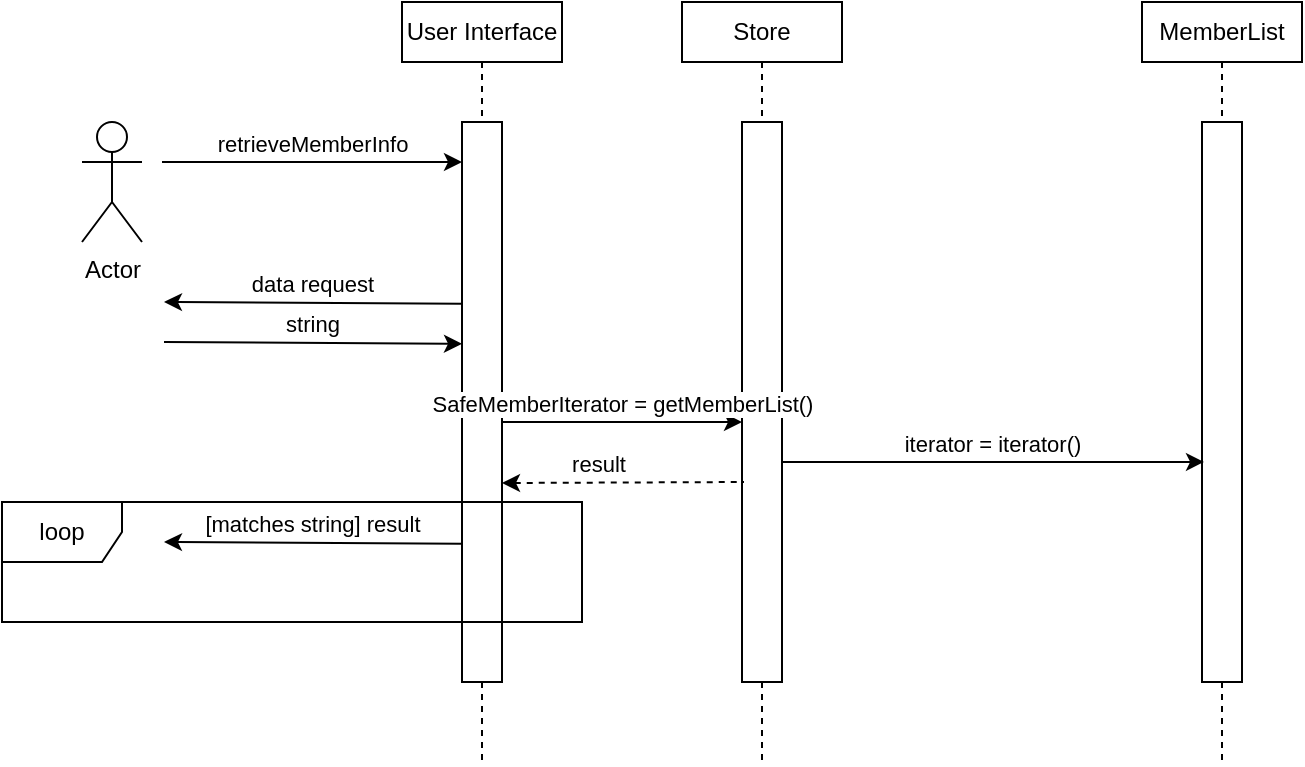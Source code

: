 <mxfile version="14.5.1" type="device"><diagram id="0di0lFyNLbhq4wlqugim" name="Page-1"><mxGraphModel dx="1264" dy="592" grid="1" gridSize="10" guides="1" tooltips="1" connect="1" arrows="1" fold="1" page="1" pageScale="1" pageWidth="850" pageHeight="1100" math="0" shadow="0"><root><mxCell id="0"/><mxCell id="1" parent="0"/><mxCell id="Az7VefVuqN5rcJI2EuHU-1" value="Actor" style="shape=umlActor;verticalLabelPosition=bottom;verticalAlign=top;html=1;outlineConnect=0;" parent="1" vertex="1"><mxGeometry x="60" y="80" width="30" height="60" as="geometry"/></mxCell><mxCell id="Az7VefVuqN5rcJI2EuHU-21" style="edgeStyle=orthogonalEdgeStyle;rounded=0;orthogonalLoop=1;jettySize=auto;html=1;exitX=0.5;exitY=1;exitDx=0;exitDy=0;entryX=0.5;entryY=0;entryDx=0;entryDy=0;startArrow=none;startFill=0;endArrow=none;endFill=0;dashed=1;" parent="1" source="Az7VefVuqN5rcJI2EuHU-2" target="Az7VefVuqN5rcJI2EuHU-15" edge="1"><mxGeometry relative="1" as="geometry"/></mxCell><mxCell id="Az7VefVuqN5rcJI2EuHU-2" value="User Interface" style="rounded=0;whiteSpace=wrap;html=1;" parent="1" vertex="1"><mxGeometry x="220" y="20" width="80" height="30" as="geometry"/></mxCell><mxCell id="Az7VefVuqN5rcJI2EuHU-13" value="retrieveMemberInfo" style="endArrow=classic;html=1;verticalAlign=bottom;" parent="1" edge="1"><mxGeometry relative="1" as="geometry"><mxPoint x="100" y="100" as="sourcePoint"/><mxPoint x="250" y="100" as="targetPoint"/><Array as="points"/></mxGeometry></mxCell><mxCell id="Az7VefVuqN5rcJI2EuHU-36" style="edgeStyle=orthogonalEdgeStyle;rounded=0;orthogonalLoop=1;jettySize=auto;html=1;exitX=0.5;exitY=1;exitDx=0;exitDy=0;dashed=1;startArrow=none;startFill=0;endArrow=none;endFill=0;" parent="1" source="Az7VefVuqN5rcJI2EuHU-15" edge="1"><mxGeometry relative="1" as="geometry"><mxPoint x="260" y="400" as="targetPoint"/></mxGeometry></mxCell><mxCell id="Az7VefVuqN5rcJI2EuHU-15" value="" style="rounded=0;whiteSpace=wrap;html=1;" parent="1" vertex="1"><mxGeometry x="250" y="80" width="20" height="280" as="geometry"/></mxCell><mxCell id="Az7VefVuqN5rcJI2EuHU-16" value="data request" style="endArrow=none;html=1;verticalAlign=bottom;entryX=-0.05;entryY=0.039;entryDx=0;entryDy=0;entryPerimeter=0;startArrow=classic;startFill=1;endFill=0;" parent="1" edge="1"><mxGeometry relative="1" as="geometry"><mxPoint x="101" y="170" as="sourcePoint"/><mxPoint x="250" y="170.92" as="targetPoint"/><Array as="points"/></mxGeometry></mxCell><mxCell id="Az7VefVuqN5rcJI2EuHU-17" value="string" style="endArrow=classic;html=1;verticalAlign=bottom;entryX=-0.05;entryY=0.039;entryDx=0;entryDy=0;entryPerimeter=0;" parent="1" edge="1"><mxGeometry relative="1" as="geometry"><mxPoint x="101" y="190" as="sourcePoint"/><mxPoint x="250" y="190.92" as="targetPoint"/><Array as="points"/></mxGeometry></mxCell><mxCell id="Az7VefVuqN5rcJI2EuHU-24" style="edgeStyle=orthogonalEdgeStyle;rounded=0;orthogonalLoop=1;jettySize=auto;html=1;exitX=0.5;exitY=1;exitDx=0;exitDy=0;entryX=0.5;entryY=0;entryDx=0;entryDy=0;dashed=1;startArrow=none;startFill=0;endArrow=none;endFill=0;" parent="1" source="Az7VefVuqN5rcJI2EuHU-22" target="Az7VefVuqN5rcJI2EuHU-23" edge="1"><mxGeometry relative="1" as="geometry"/></mxCell><mxCell id="Az7VefVuqN5rcJI2EuHU-22" value="Store" style="rounded=0;whiteSpace=wrap;html=1;" parent="1" vertex="1"><mxGeometry x="360" y="20" width="80" height="30" as="geometry"/></mxCell><mxCell id="Az7VefVuqN5rcJI2EuHU-37" style="edgeStyle=orthogonalEdgeStyle;rounded=0;orthogonalLoop=1;jettySize=auto;html=1;exitX=0.5;exitY=1;exitDx=0;exitDy=0;dashed=1;startArrow=none;startFill=0;endArrow=none;endFill=0;" parent="1" source="Az7VefVuqN5rcJI2EuHU-23" edge="1"><mxGeometry relative="1" as="geometry"><mxPoint x="400" y="400" as="targetPoint"/></mxGeometry></mxCell><mxCell id="Az7VefVuqN5rcJI2EuHU-23" value="" style="rounded=0;whiteSpace=wrap;html=1;" parent="1" vertex="1"><mxGeometry x="390" y="80" width="20" height="280" as="geometry"/></mxCell><mxCell id="Az7VefVuqN5rcJI2EuHU-25" value="SafeMemberIterator = getMemberList()" style="endArrow=classic;html=1;verticalAlign=bottom;" parent="1" edge="1"><mxGeometry relative="1" as="geometry"><mxPoint x="270" y="230" as="sourcePoint"/><mxPoint x="390" y="230" as="targetPoint"/><Array as="points"><mxPoint x="340" y="230"/></Array></mxGeometry></mxCell><mxCell id="Az7VefVuqN5rcJI2EuHU-28" style="edgeStyle=orthogonalEdgeStyle;rounded=0;orthogonalLoop=1;jettySize=auto;html=1;exitX=0.5;exitY=1;exitDx=0;exitDy=0;entryX=0.5;entryY=0;entryDx=0;entryDy=0;dashed=1;startArrow=none;startFill=0;endArrow=none;endFill=0;" parent="1" source="Az7VefVuqN5rcJI2EuHU-26" target="Az7VefVuqN5rcJI2EuHU-27" edge="1"><mxGeometry relative="1" as="geometry"/></mxCell><mxCell id="Az7VefVuqN5rcJI2EuHU-26" value="MemberList" style="rounded=0;whiteSpace=wrap;html=1;" parent="1" vertex="1"><mxGeometry x="590" y="20" width="80" height="30" as="geometry"/></mxCell><mxCell id="Az7VefVuqN5rcJI2EuHU-38" style="edgeStyle=orthogonalEdgeStyle;rounded=0;orthogonalLoop=1;jettySize=auto;html=1;exitX=0.5;exitY=1;exitDx=0;exitDy=0;dashed=1;startArrow=none;startFill=0;endArrow=none;endFill=0;" parent="1" source="Az7VefVuqN5rcJI2EuHU-27" edge="1"><mxGeometry relative="1" as="geometry"><mxPoint x="630" y="400" as="targetPoint"/></mxGeometry></mxCell><mxCell id="Az7VefVuqN5rcJI2EuHU-27" value="" style="rounded=0;whiteSpace=wrap;html=1;" parent="1" vertex="1"><mxGeometry x="620" y="80" width="20" height="280" as="geometry"/></mxCell><mxCell id="Az7VefVuqN5rcJI2EuHU-29" value="iterator = iterator()" style="endArrow=classic;html=1;verticalAlign=bottom;entryX=0.05;entryY=0.607;entryDx=0;entryDy=0;entryPerimeter=0;" parent="1" target="Az7VefVuqN5rcJI2EuHU-27" edge="1"><mxGeometry relative="1" as="geometry"><mxPoint x="410" y="250" as="sourcePoint"/><mxPoint x="602" y="250.38" as="targetPoint"/><Array as="points"/></mxGeometry></mxCell><mxCell id="Az7VefVuqN5rcJI2EuHU-30" value="result" style="endArrow=none;html=1;verticalAlign=bottom;startArrow=classic;startFill=1;endFill=0;dashed=1;" parent="1" edge="1"><mxGeometry x="-0.2" relative="1" as="geometry"><mxPoint x="270" y="260.5" as="sourcePoint"/><mxPoint x="391" y="260" as="targetPoint"/><Array as="points"/><mxPoint as="offset"/></mxGeometry></mxCell><mxCell id="Az7VefVuqN5rcJI2EuHU-31" value="[matches string] result" style="endArrow=none;html=1;verticalAlign=bottom;entryX=-0.05;entryY=0.039;entryDx=0;entryDy=0;entryPerimeter=0;startArrow=classic;startFill=1;endFill=0;" parent="1" edge="1"><mxGeometry relative="1" as="geometry"><mxPoint x="101" y="290" as="sourcePoint"/><mxPoint x="250" y="290.92" as="targetPoint"/><Array as="points"/></mxGeometry></mxCell><mxCell id="Az7VefVuqN5rcJI2EuHU-34" value="loop" style="shape=umlFrame;whiteSpace=wrap;html=1;" parent="1" vertex="1"><mxGeometry x="20" y="270" width="290" height="60" as="geometry"/></mxCell></root></mxGraphModel></diagram></mxfile>
